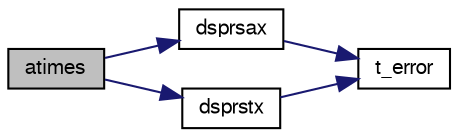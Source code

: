 digraph "atimes"
{
  bgcolor="transparent";
  edge [fontname="FreeSans",fontsize="10",labelfontname="FreeSans",labelfontsize="10"];
  node [fontname="FreeSans",fontsize="10",shape=record];
  rankdir="LR";
  Node1 [label="atimes",height=0.2,width=0.4,color="black", fillcolor="grey75", style="filled" fontcolor="black"];
  Node1 -> Node2 [color="midnightblue",fontsize="10",style="solid",fontname="FreeSans"];
  Node2 [label="dsprsax",height=0.2,width=0.4,color="black",URL="$linearalgebra_8c.html#a66de2421c858e9c48498fa0c43b124d6"];
  Node2 -> Node3 [color="midnightblue",fontsize="10",style="solid",fontname="FreeSans"];
  Node3 [label="t_error",height=0.2,width=0.4,color="black",URL="$error_8c.html#af79ef7c6656ef0f3d2786e2b09c1755f"];
  Node1 -> Node4 [color="midnightblue",fontsize="10",style="solid",fontname="FreeSans"];
  Node4 [label="dsprstx",height=0.2,width=0.4,color="black",URL="$linearalgebra_8c.html#adb582aecdca6320acbdd828e7e61597f"];
  Node4 -> Node3 [color="midnightblue",fontsize="10",style="solid",fontname="FreeSans"];
}
